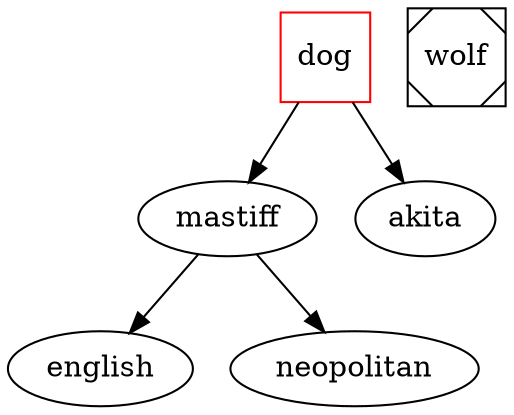  digraph dogs {
  dog -> mastiff
  mastiff -> english
  mastiff -> neopolitan
  dog -> akita
  wolf [shape=Msquare]
  dog [shape=square color=red]
}

